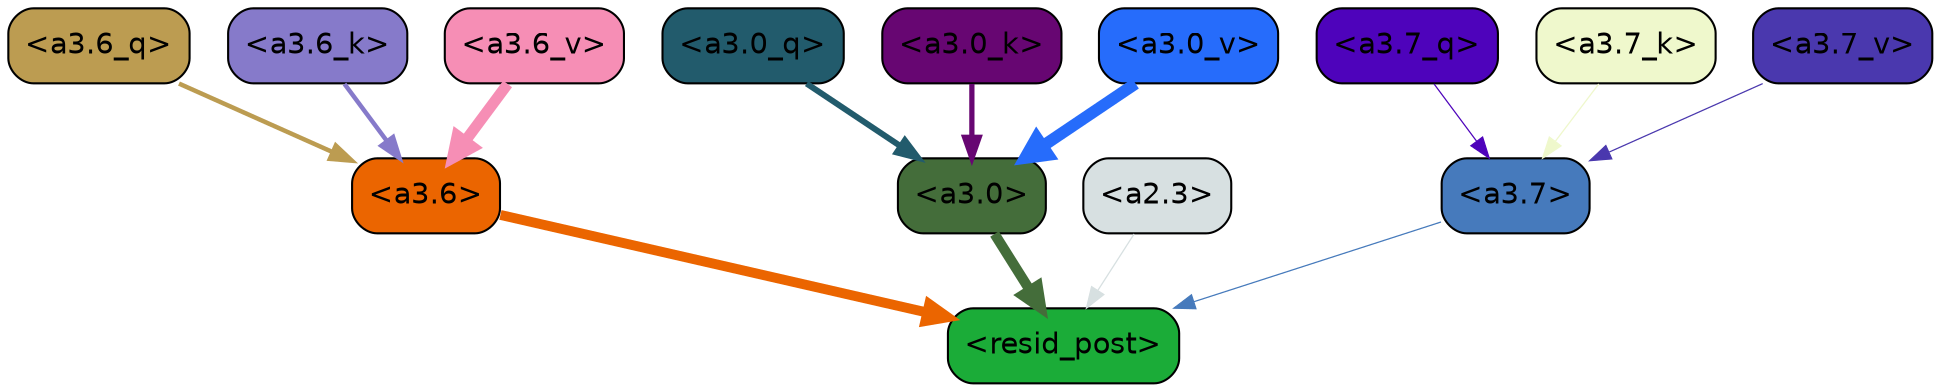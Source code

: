 strict digraph "" {
	graph [bgcolor=transparent,
		layout=dot,
		overlap=false,
		splines=true
	];
	"<a3.7>"	[color=black,
		fillcolor="#467abc",
		fontname=Helvetica,
		shape=box,
		style="filled, rounded"];
	"<resid_post>"	[color=black,
		fillcolor="#1bac38",
		fontname=Helvetica,
		shape=box,
		style="filled, rounded"];
	"<a3.7>" -> "<resid_post>"	[color="#467abc",
		penwidth=0.6];
	"<a3.6>"	[color=black,
		fillcolor="#eb6500",
		fontname=Helvetica,
		shape=box,
		style="filled, rounded"];
	"<a3.6>" -> "<resid_post>"	[color="#eb6500",
		penwidth=4.746312499046326];
	"<a3.0>"	[color=black,
		fillcolor="#446d3a",
		fontname=Helvetica,
		shape=box,
		style="filled, rounded"];
	"<a3.0>" -> "<resid_post>"	[color="#446d3a",
		penwidth=4.896343111991882];
	"<a2.3>"	[color=black,
		fillcolor="#d7e0e1",
		fontname=Helvetica,
		shape=box,
		style="filled, rounded"];
	"<a2.3>" -> "<resid_post>"	[color="#d7e0e1",
		penwidth=0.6];
	"<a3.7_q>"	[color=black,
		fillcolor="#4e03bb",
		fontname=Helvetica,
		shape=box,
		style="filled, rounded"];
	"<a3.7_q>" -> "<a3.7>"	[color="#4e03bb",
		penwidth=0.6];
	"<a3.6_q>"	[color=black,
		fillcolor="#bc9c51",
		fontname=Helvetica,
		shape=box,
		style="filled, rounded"];
	"<a3.6_q>" -> "<a3.6>"	[color="#bc9c51",
		penwidth=2.160832464694977];
	"<a3.0_q>"	[color=black,
		fillcolor="#225b6c",
		fontname=Helvetica,
		shape=box,
		style="filled, rounded"];
	"<a3.0_q>" -> "<a3.0>"	[color="#225b6c",
		penwidth=2.870753765106201];
	"<a3.7_k>"	[color=black,
		fillcolor="#eff8cc",
		fontname=Helvetica,
		shape=box,
		style="filled, rounded"];
	"<a3.7_k>" -> "<a3.7>"	[color="#eff8cc",
		penwidth=0.6];
	"<a3.6_k>"	[color=black,
		fillcolor="#867aca",
		fontname=Helvetica,
		shape=box,
		style="filled, rounded"];
	"<a3.6_k>" -> "<a3.6>"	[color="#867aca",
		penwidth=2.13908451795578];
	"<a3.0_k>"	[color=black,
		fillcolor="#670672",
		fontname=Helvetica,
		shape=box,
		style="filled, rounded"];
	"<a3.0_k>" -> "<a3.0>"	[color="#670672",
		penwidth=2.520303964614868];
	"<a3.7_v>"	[color=black,
		fillcolor="#4a38ae",
		fontname=Helvetica,
		shape=box,
		style="filled, rounded"];
	"<a3.7_v>" -> "<a3.7>"	[color="#4a38ae",
		penwidth=0.6];
	"<a3.6_v>"	[color=black,
		fillcolor="#f68eb5",
		fontname=Helvetica,
		shape=box,
		style="filled, rounded"];
	"<a3.6_v>" -> "<a3.6>"	[color="#f68eb5",
		penwidth=5.297133803367615];
	"<a3.0_v>"	[color=black,
		fillcolor="#266cfb",
		fontname=Helvetica,
		shape=box,
		style="filled, rounded"];
	"<a3.0_v>" -> "<a3.0>"	[color="#266cfb",
		penwidth=5.680712580680847];
}
